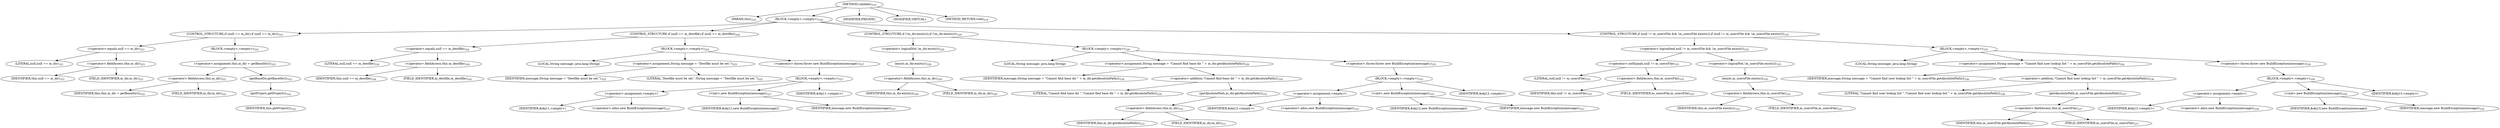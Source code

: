 digraph "validate" {  
"429" [label = <(METHOD,validate)<SUB>319</SUB>> ]
"28" [label = <(PARAM,this)<SUB>319</SUB>> ]
"430" [label = <(BLOCK,&lt;empty&gt;,&lt;empty&gt;)<SUB>320</SUB>> ]
"431" [label = <(CONTROL_STRUCTURE,if (null == m_dir),if (null == m_dir))<SUB>321</SUB>> ]
"432" [label = <(&lt;operator&gt;.equals,null == m_dir)<SUB>321</SUB>> ]
"433" [label = <(LITERAL,null,null == m_dir)<SUB>321</SUB>> ]
"434" [label = <(&lt;operator&gt;.fieldAccess,this.m_dir)<SUB>321</SUB>> ]
"435" [label = <(IDENTIFIER,this,null == m_dir)<SUB>321</SUB>> ]
"436" [label = <(FIELD_IDENTIFIER,m_dir,m_dir)<SUB>321</SUB>> ]
"437" [label = <(BLOCK,&lt;empty&gt;,&lt;empty&gt;)<SUB>321</SUB>> ]
"438" [label = <(&lt;operator&gt;.assignment,this.m_dir = getBaseDir())<SUB>322</SUB>> ]
"439" [label = <(&lt;operator&gt;.fieldAccess,this.m_dir)<SUB>322</SUB>> ]
"440" [label = <(IDENTIFIER,this,this.m_dir = getBaseDir())<SUB>322</SUB>> ]
"441" [label = <(FIELD_IDENTIFIER,m_dir,m_dir)<SUB>322</SUB>> ]
"442" [label = <(getBaseDir,getBaseDir())<SUB>322</SUB>> ]
"443" [label = <(getProject,getProject())<SUB>322</SUB>> ]
"27" [label = <(IDENTIFIER,this,getProject())<SUB>322</SUB>> ]
"444" [label = <(CONTROL_STRUCTURE,if (null == m_destfile),if (null == m_destfile))<SUB>324</SUB>> ]
"445" [label = <(&lt;operator&gt;.equals,null == m_destfile)<SUB>324</SUB>> ]
"446" [label = <(LITERAL,null,null == m_destfile)<SUB>324</SUB>> ]
"447" [label = <(&lt;operator&gt;.fieldAccess,this.m_destfile)<SUB>324</SUB>> ]
"448" [label = <(IDENTIFIER,this,null == m_destfile)<SUB>324</SUB>> ]
"449" [label = <(FIELD_IDENTIFIER,m_destfile,m_destfile)<SUB>324</SUB>> ]
"450" [label = <(BLOCK,&lt;empty&gt;,&lt;empty&gt;)<SUB>324</SUB>> ]
"451" [label = <(LOCAL,String message: java.lang.String)> ]
"452" [label = <(&lt;operator&gt;.assignment,String message = &quot;Destfile must be set.&quot;)<SUB>325</SUB>> ]
"453" [label = <(IDENTIFIER,message,String message = &quot;Destfile must be set.&quot;)<SUB>325</SUB>> ]
"454" [label = <(LITERAL,&quot;Destfile must be set.&quot;,String message = &quot;Destfile must be set.&quot;)<SUB>325</SUB>> ]
"455" [label = <(&lt;operator&gt;.throw,throw new BuildException(message);)<SUB>327</SUB>> ]
"456" [label = <(BLOCK,&lt;empty&gt;,&lt;empty&gt;)<SUB>327</SUB>> ]
"457" [label = <(&lt;operator&gt;.assignment,&lt;empty&gt;)> ]
"458" [label = <(IDENTIFIER,$obj11,&lt;empty&gt;)> ]
"459" [label = <(&lt;operator&gt;.alloc,new BuildException(message))<SUB>327</SUB>> ]
"460" [label = <(&lt;init&gt;,new BuildException(message))<SUB>327</SUB>> ]
"461" [label = <(IDENTIFIER,$obj11,new BuildException(message))> ]
"462" [label = <(IDENTIFIER,message,new BuildException(message))<SUB>327</SUB>> ]
"463" [label = <(IDENTIFIER,$obj11,&lt;empty&gt;)> ]
"464" [label = <(CONTROL_STRUCTURE,if (!m_dir.exists()),if (!m_dir.exists()))<SUB>329</SUB>> ]
"465" [label = <(&lt;operator&gt;.logicalNot,!m_dir.exists())<SUB>329</SUB>> ]
"466" [label = <(exists,m_dir.exists())<SUB>329</SUB>> ]
"467" [label = <(&lt;operator&gt;.fieldAccess,this.m_dir)<SUB>329</SUB>> ]
"468" [label = <(IDENTIFIER,this,m_dir.exists())<SUB>329</SUB>> ]
"469" [label = <(FIELD_IDENTIFIER,m_dir,m_dir)<SUB>329</SUB>> ]
"470" [label = <(BLOCK,&lt;empty&gt;,&lt;empty&gt;)<SUB>329</SUB>> ]
"471" [label = <(LOCAL,String message: java.lang.String)> ]
"472" [label = <(&lt;operator&gt;.assignment,String message = &quot;Cannot find base dir &quot; + m_dir.getAbsolutePath())<SUB>330</SUB>> ]
"473" [label = <(IDENTIFIER,message,String message = &quot;Cannot find base dir &quot; + m_dir.getAbsolutePath())<SUB>330</SUB>> ]
"474" [label = <(&lt;operator&gt;.addition,&quot;Cannot find base dir &quot; + m_dir.getAbsolutePath())<SUB>330</SUB>> ]
"475" [label = <(LITERAL,&quot;Cannot find base dir &quot;,&quot;Cannot find base dir &quot; + m_dir.getAbsolutePath())<SUB>330</SUB>> ]
"476" [label = <(getAbsolutePath,m_dir.getAbsolutePath())<SUB>331</SUB>> ]
"477" [label = <(&lt;operator&gt;.fieldAccess,this.m_dir)<SUB>331</SUB>> ]
"478" [label = <(IDENTIFIER,this,m_dir.getAbsolutePath())<SUB>331</SUB>> ]
"479" [label = <(FIELD_IDENTIFIER,m_dir,m_dir)<SUB>331</SUB>> ]
"480" [label = <(&lt;operator&gt;.throw,throw new BuildException(message);)<SUB>333</SUB>> ]
"481" [label = <(BLOCK,&lt;empty&gt;,&lt;empty&gt;)<SUB>333</SUB>> ]
"482" [label = <(&lt;operator&gt;.assignment,&lt;empty&gt;)> ]
"483" [label = <(IDENTIFIER,$obj12,&lt;empty&gt;)> ]
"484" [label = <(&lt;operator&gt;.alloc,new BuildException(message))<SUB>333</SUB>> ]
"485" [label = <(&lt;init&gt;,new BuildException(message))<SUB>333</SUB>> ]
"486" [label = <(IDENTIFIER,$obj12,new BuildException(message))> ]
"487" [label = <(IDENTIFIER,message,new BuildException(message))<SUB>333</SUB>> ]
"488" [label = <(IDENTIFIER,$obj12,&lt;empty&gt;)> ]
"489" [label = <(CONTROL_STRUCTURE,if (null != m_usersFile &amp;&amp; !m_usersFile.exists()),if (null != m_usersFile &amp;&amp; !m_usersFile.exists()))<SUB>335</SUB>> ]
"490" [label = <(&lt;operator&gt;.logicalAnd,null != m_usersFile &amp;&amp; !m_usersFile.exists())<SUB>335</SUB>> ]
"491" [label = <(&lt;operator&gt;.notEquals,null != m_usersFile)<SUB>335</SUB>> ]
"492" [label = <(LITERAL,null,null != m_usersFile)<SUB>335</SUB>> ]
"493" [label = <(&lt;operator&gt;.fieldAccess,this.m_usersFile)<SUB>335</SUB>> ]
"494" [label = <(IDENTIFIER,this,null != m_usersFile)<SUB>335</SUB>> ]
"495" [label = <(FIELD_IDENTIFIER,m_usersFile,m_usersFile)<SUB>335</SUB>> ]
"496" [label = <(&lt;operator&gt;.logicalNot,!m_usersFile.exists())<SUB>335</SUB>> ]
"497" [label = <(exists,m_usersFile.exists())<SUB>335</SUB>> ]
"498" [label = <(&lt;operator&gt;.fieldAccess,this.m_usersFile)<SUB>335</SUB>> ]
"499" [label = <(IDENTIFIER,this,m_usersFile.exists())<SUB>335</SUB>> ]
"500" [label = <(FIELD_IDENTIFIER,m_usersFile,m_usersFile)<SUB>335</SUB>> ]
"501" [label = <(BLOCK,&lt;empty&gt;,&lt;empty&gt;)<SUB>335</SUB>> ]
"502" [label = <(LOCAL,String message: java.lang.String)> ]
"503" [label = <(&lt;operator&gt;.assignment,String message = &quot;Cannot find user lookup list &quot; + m_usersFile.getAbsolutePath())<SUB>336</SUB>> ]
"504" [label = <(IDENTIFIER,message,String message = &quot;Cannot find user lookup list &quot; + m_usersFile.getAbsolutePath())<SUB>336</SUB>> ]
"505" [label = <(&lt;operator&gt;.addition,&quot;Cannot find user lookup list &quot; + m_usersFile.getAbsolutePath())<SUB>336</SUB>> ]
"506" [label = <(LITERAL,&quot;Cannot find user lookup list &quot;,&quot;Cannot find user lookup list &quot; + m_usersFile.getAbsolutePath())<SUB>336</SUB>> ]
"507" [label = <(getAbsolutePath,m_usersFile.getAbsolutePath())<SUB>337</SUB>> ]
"508" [label = <(&lt;operator&gt;.fieldAccess,this.m_usersFile)<SUB>337</SUB>> ]
"509" [label = <(IDENTIFIER,this,m_usersFile.getAbsolutePath())<SUB>337</SUB>> ]
"510" [label = <(FIELD_IDENTIFIER,m_usersFile,m_usersFile)<SUB>337</SUB>> ]
"511" [label = <(&lt;operator&gt;.throw,throw new BuildException(message);)<SUB>339</SUB>> ]
"512" [label = <(BLOCK,&lt;empty&gt;,&lt;empty&gt;)<SUB>339</SUB>> ]
"513" [label = <(&lt;operator&gt;.assignment,&lt;empty&gt;)> ]
"514" [label = <(IDENTIFIER,$obj13,&lt;empty&gt;)> ]
"515" [label = <(&lt;operator&gt;.alloc,new BuildException(message))<SUB>339</SUB>> ]
"516" [label = <(&lt;init&gt;,new BuildException(message))<SUB>339</SUB>> ]
"517" [label = <(IDENTIFIER,$obj13,new BuildException(message))> ]
"518" [label = <(IDENTIFIER,message,new BuildException(message))<SUB>339</SUB>> ]
"519" [label = <(IDENTIFIER,$obj13,&lt;empty&gt;)> ]
"520" [label = <(MODIFIER,PRIVATE)> ]
"521" [label = <(MODIFIER,VIRTUAL)> ]
"522" [label = <(METHOD_RETURN,void)<SUB>319</SUB>> ]
  "429" -> "28" 
  "429" -> "430" 
  "429" -> "520" 
  "429" -> "521" 
  "429" -> "522" 
  "430" -> "431" 
  "430" -> "444" 
  "430" -> "464" 
  "430" -> "489" 
  "431" -> "432" 
  "431" -> "437" 
  "432" -> "433" 
  "432" -> "434" 
  "434" -> "435" 
  "434" -> "436" 
  "437" -> "438" 
  "438" -> "439" 
  "438" -> "442" 
  "439" -> "440" 
  "439" -> "441" 
  "442" -> "443" 
  "443" -> "27" 
  "444" -> "445" 
  "444" -> "450" 
  "445" -> "446" 
  "445" -> "447" 
  "447" -> "448" 
  "447" -> "449" 
  "450" -> "451" 
  "450" -> "452" 
  "450" -> "455" 
  "452" -> "453" 
  "452" -> "454" 
  "455" -> "456" 
  "456" -> "457" 
  "456" -> "460" 
  "456" -> "463" 
  "457" -> "458" 
  "457" -> "459" 
  "460" -> "461" 
  "460" -> "462" 
  "464" -> "465" 
  "464" -> "470" 
  "465" -> "466" 
  "466" -> "467" 
  "467" -> "468" 
  "467" -> "469" 
  "470" -> "471" 
  "470" -> "472" 
  "470" -> "480" 
  "472" -> "473" 
  "472" -> "474" 
  "474" -> "475" 
  "474" -> "476" 
  "476" -> "477" 
  "477" -> "478" 
  "477" -> "479" 
  "480" -> "481" 
  "481" -> "482" 
  "481" -> "485" 
  "481" -> "488" 
  "482" -> "483" 
  "482" -> "484" 
  "485" -> "486" 
  "485" -> "487" 
  "489" -> "490" 
  "489" -> "501" 
  "490" -> "491" 
  "490" -> "496" 
  "491" -> "492" 
  "491" -> "493" 
  "493" -> "494" 
  "493" -> "495" 
  "496" -> "497" 
  "497" -> "498" 
  "498" -> "499" 
  "498" -> "500" 
  "501" -> "502" 
  "501" -> "503" 
  "501" -> "511" 
  "503" -> "504" 
  "503" -> "505" 
  "505" -> "506" 
  "505" -> "507" 
  "507" -> "508" 
  "508" -> "509" 
  "508" -> "510" 
  "511" -> "512" 
  "512" -> "513" 
  "512" -> "516" 
  "512" -> "519" 
  "513" -> "514" 
  "513" -> "515" 
  "516" -> "517" 
  "516" -> "518" 
}
